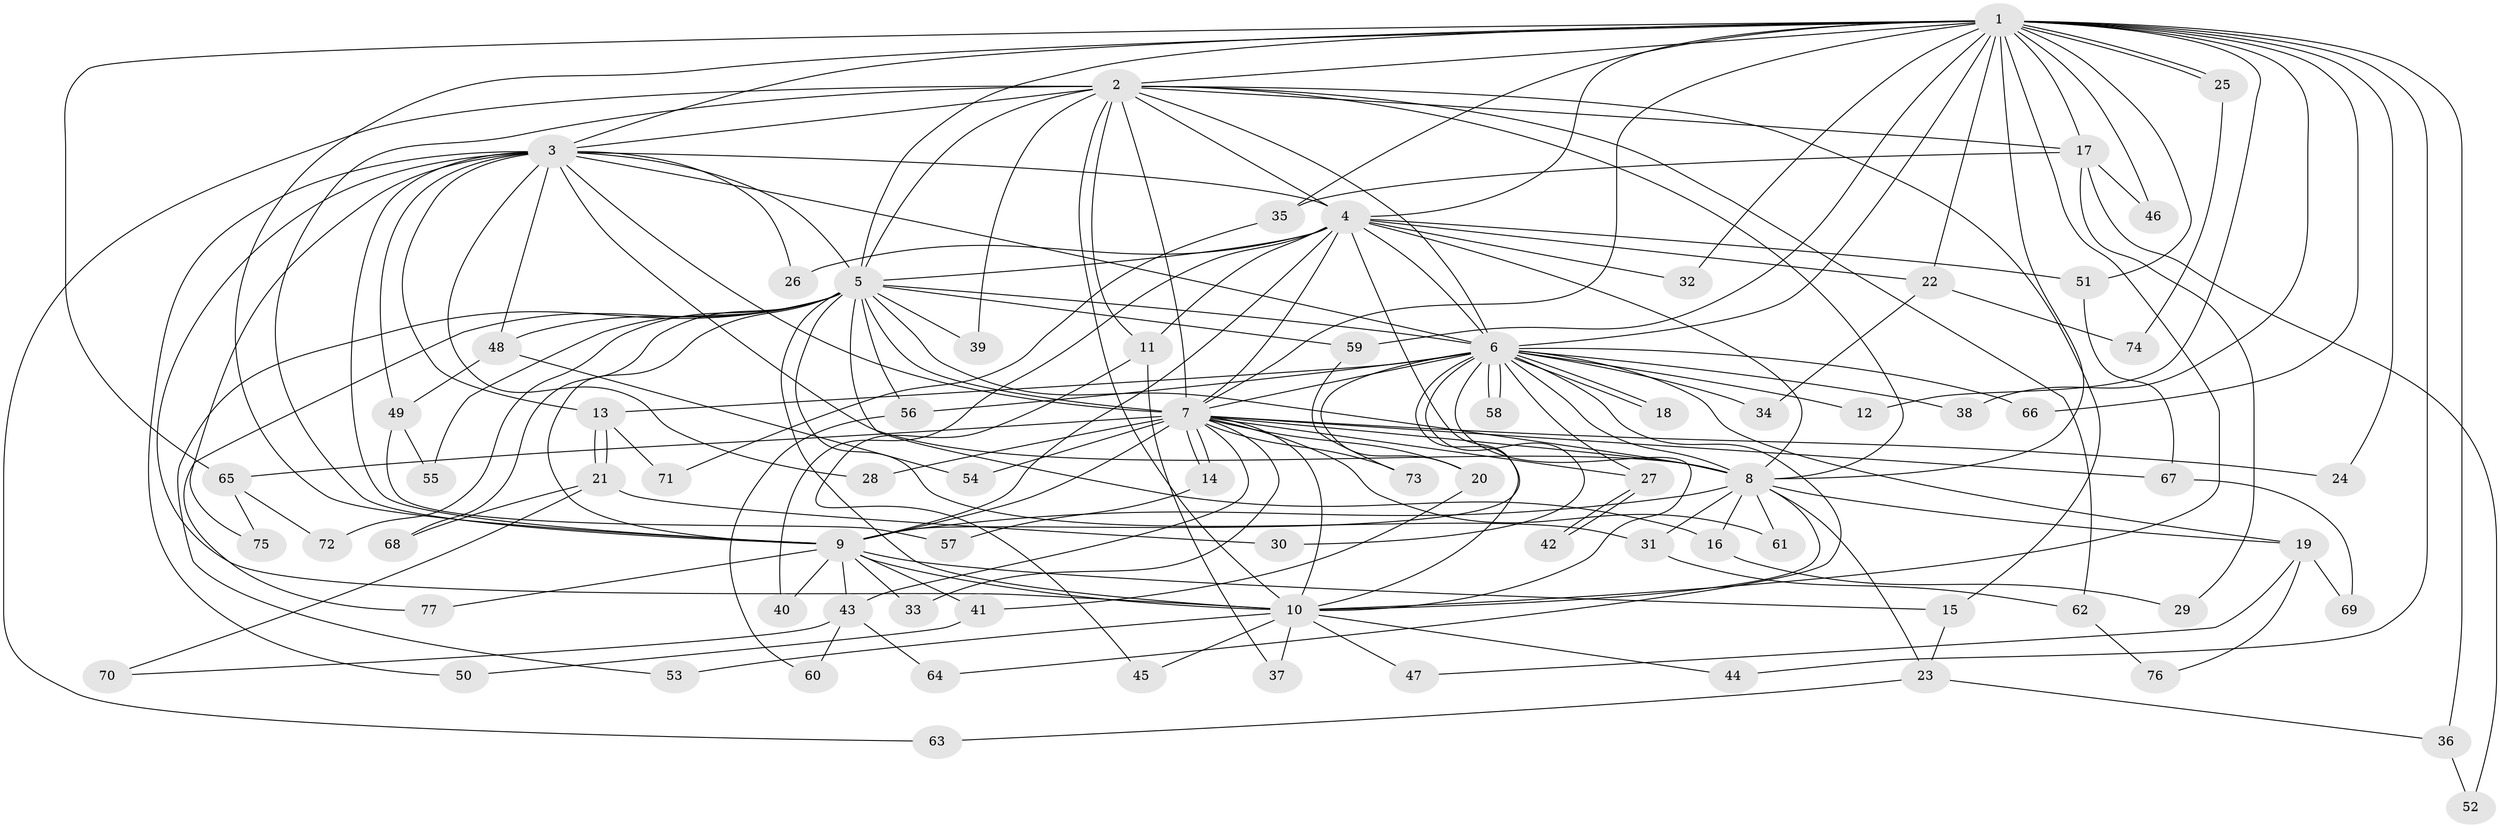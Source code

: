 // coarse degree distribution, {23: 0.03636363636363636, 15: 0.03636363636363636, 14: 0.01818181818181818, 18: 0.01818181818181818, 20: 0.01818181818181818, 13: 0.03636363636363636, 17: 0.01818181818181818, 4: 0.09090909090909091, 2: 0.4909090909090909, 5: 0.09090909090909091, 3: 0.14545454545454545}
// Generated by graph-tools (version 1.1) at 2025/23/03/03/25 07:23:47]
// undirected, 77 vertices, 179 edges
graph export_dot {
graph [start="1"]
  node [color=gray90,style=filled];
  1;
  2;
  3;
  4;
  5;
  6;
  7;
  8;
  9;
  10;
  11;
  12;
  13;
  14;
  15;
  16;
  17;
  18;
  19;
  20;
  21;
  22;
  23;
  24;
  25;
  26;
  27;
  28;
  29;
  30;
  31;
  32;
  33;
  34;
  35;
  36;
  37;
  38;
  39;
  40;
  41;
  42;
  43;
  44;
  45;
  46;
  47;
  48;
  49;
  50;
  51;
  52;
  53;
  54;
  55;
  56;
  57;
  58;
  59;
  60;
  61;
  62;
  63;
  64;
  65;
  66;
  67;
  68;
  69;
  70;
  71;
  72;
  73;
  74;
  75;
  76;
  77;
  1 -- 2;
  1 -- 3;
  1 -- 4;
  1 -- 5;
  1 -- 6;
  1 -- 7;
  1 -- 8;
  1 -- 9;
  1 -- 10;
  1 -- 12;
  1 -- 17;
  1 -- 22;
  1 -- 24;
  1 -- 25;
  1 -- 25;
  1 -- 32;
  1 -- 35;
  1 -- 36;
  1 -- 38;
  1 -- 44;
  1 -- 46;
  1 -- 51;
  1 -- 59;
  1 -- 65;
  1 -- 66;
  2 -- 3;
  2 -- 4;
  2 -- 5;
  2 -- 6;
  2 -- 7;
  2 -- 8;
  2 -- 9;
  2 -- 10;
  2 -- 11;
  2 -- 15;
  2 -- 17;
  2 -- 39;
  2 -- 62;
  2 -- 63;
  3 -- 4;
  3 -- 5;
  3 -- 6;
  3 -- 7;
  3 -- 8;
  3 -- 9;
  3 -- 10;
  3 -- 13;
  3 -- 26;
  3 -- 28;
  3 -- 48;
  3 -- 49;
  3 -- 50;
  3 -- 75;
  4 -- 5;
  4 -- 6;
  4 -- 7;
  4 -- 8;
  4 -- 9;
  4 -- 10;
  4 -- 11;
  4 -- 22;
  4 -- 26;
  4 -- 32;
  4 -- 40;
  4 -- 51;
  5 -- 6;
  5 -- 7;
  5 -- 8;
  5 -- 9;
  5 -- 10;
  5 -- 16;
  5 -- 31;
  5 -- 39;
  5 -- 48;
  5 -- 53;
  5 -- 55;
  5 -- 56;
  5 -- 59;
  5 -- 68;
  5 -- 72;
  5 -- 77;
  6 -- 7;
  6 -- 8;
  6 -- 9;
  6 -- 10;
  6 -- 12;
  6 -- 13;
  6 -- 18;
  6 -- 18;
  6 -- 19;
  6 -- 20;
  6 -- 27;
  6 -- 30;
  6 -- 34;
  6 -- 38;
  6 -- 56;
  6 -- 58;
  6 -- 58;
  6 -- 64;
  6 -- 66;
  7 -- 8;
  7 -- 9;
  7 -- 10;
  7 -- 14;
  7 -- 14;
  7 -- 20;
  7 -- 24;
  7 -- 27;
  7 -- 28;
  7 -- 33;
  7 -- 43;
  7 -- 54;
  7 -- 61;
  7 -- 65;
  7 -- 67;
  7 -- 73;
  8 -- 9;
  8 -- 10;
  8 -- 16;
  8 -- 19;
  8 -- 23;
  8 -- 31;
  8 -- 61;
  9 -- 10;
  9 -- 15;
  9 -- 33;
  9 -- 40;
  9 -- 41;
  9 -- 43;
  9 -- 77;
  10 -- 37;
  10 -- 44;
  10 -- 45;
  10 -- 47;
  10 -- 53;
  11 -- 37;
  11 -- 45;
  13 -- 21;
  13 -- 21;
  13 -- 71;
  14 -- 57;
  15 -- 23;
  16 -- 29;
  17 -- 29;
  17 -- 35;
  17 -- 46;
  17 -- 52;
  19 -- 47;
  19 -- 69;
  19 -- 76;
  20 -- 41;
  21 -- 30;
  21 -- 68;
  21 -- 70;
  22 -- 34;
  22 -- 74;
  23 -- 36;
  23 -- 63;
  25 -- 74;
  27 -- 42;
  27 -- 42;
  31 -- 62;
  35 -- 71;
  36 -- 52;
  41 -- 50;
  43 -- 60;
  43 -- 64;
  43 -- 70;
  48 -- 49;
  48 -- 54;
  49 -- 55;
  49 -- 57;
  51 -- 67;
  56 -- 60;
  59 -- 73;
  62 -- 76;
  65 -- 72;
  65 -- 75;
  67 -- 69;
}
